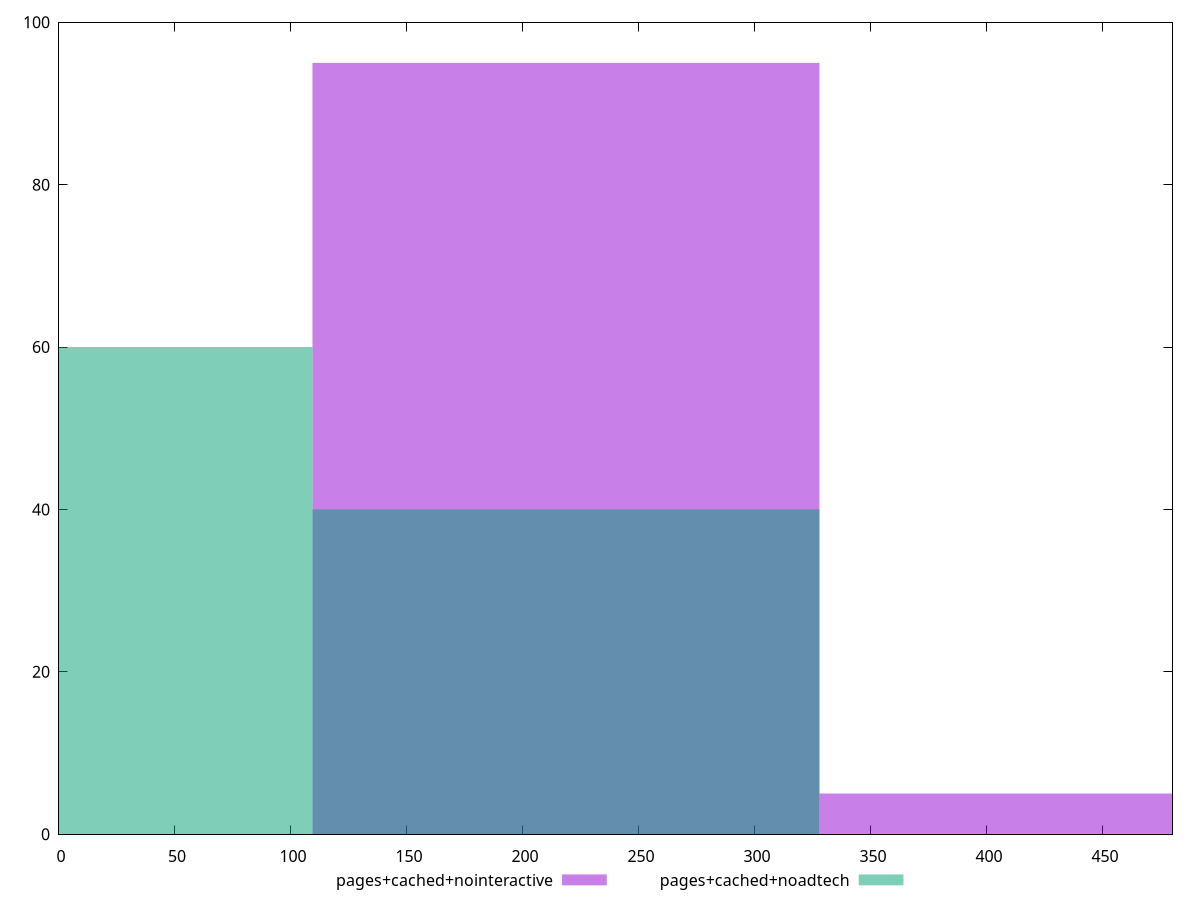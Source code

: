 reset

$pagesCachedNointeractive <<EOF
218.5278206602912 95
437.0556413205824 5
EOF

$pagesCachedNoadtech <<EOF
218.5278206602912 40
0 60
EOF

set key outside below
set boxwidth 218.5278206602912
set xrange [0:480]
set yrange [0:100]
set style fill transparent solid 0.5 noborder
set terminal svg size 640, 500 enhanced background rgb 'white'
set output "report_00007_2020-12-11T15:55:29.892Z/uses-http2/comparison/histogram/3_vs_4.svg"

plot $pagesCachedNointeractive title "pages+cached+nointeractive" with boxes, \
     $pagesCachedNoadtech title "pages+cached+noadtech" with boxes

reset
